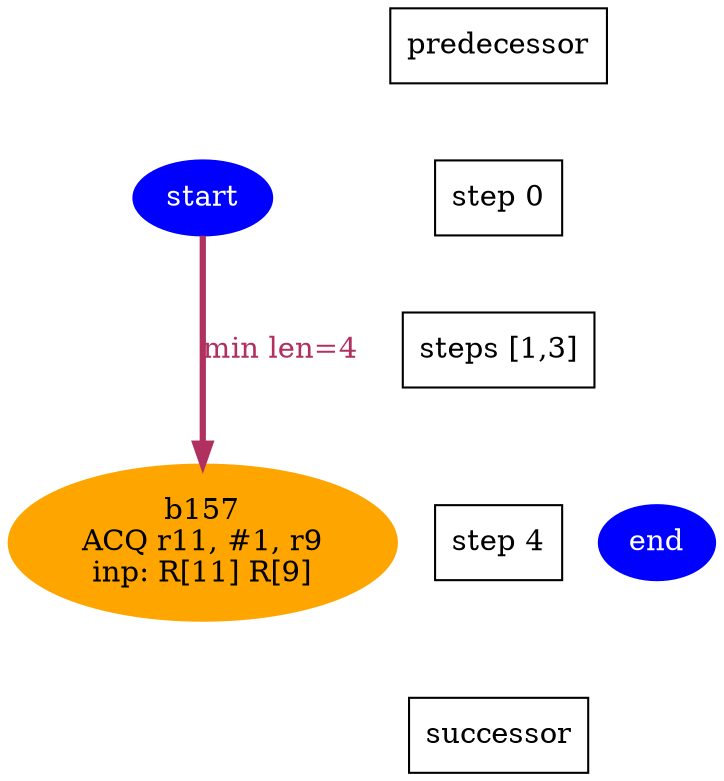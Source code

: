 digraph N {
 b157[color=orange,fontcolor=black,style=filled,label="b157\nACQ r11, #1, r9\ninp: R[11] R[9]"];  {rank=same; S4;  b157;}
 start [color=blue,fontcolor=white,style=filled,label="start"];  {rank=same; S0;  start;}
 end [color=blue,fontcolor=white,style=filled,label="end"];  {rank=same; S4;  end;}
   start -> b157 [color=maroon,fontcolor=maroon,penwidth=3,label="min len=4",weight=1000];
  Sm1 [label="predecessor",shape=box];
  S0 [label="step 0",shape=box];
  Sm1 -> S0[style=invis,weight=9000];
  S1_S3 [label="steps [1,3]",shape=box];
  S0 -> S1_S3[style=invis,weight=9000];
  S4 [label="step 4",shape=box];
  S1_S3 -> S4[style=invis,weight=9000];
  S5 [label="successor",shape=box];
  S4 -> S5[style=invis,weight=9000];
}
